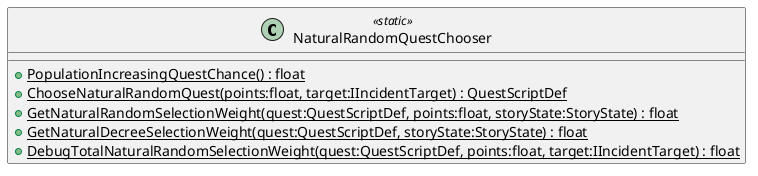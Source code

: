 @startuml
class NaturalRandomQuestChooser <<static>> {
    + {static} PopulationIncreasingQuestChance() : float
    + {static} ChooseNaturalRandomQuest(points:float, target:IIncidentTarget) : QuestScriptDef
    + {static} GetNaturalRandomSelectionWeight(quest:QuestScriptDef, points:float, storyState:StoryState) : float
    + {static} GetNaturalDecreeSelectionWeight(quest:QuestScriptDef, storyState:StoryState) : float
    + {static} DebugTotalNaturalRandomSelectionWeight(quest:QuestScriptDef, points:float, target:IIncidentTarget) : float
}
@enduml
